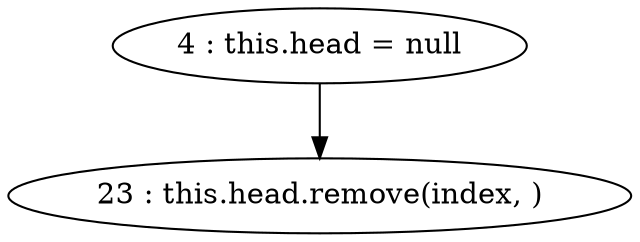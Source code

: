 digraph G {
"4 : this.head = null"
"4 : this.head = null" -> "23 : this.head.remove(index, )"
"23 : this.head.remove(index, )"
}